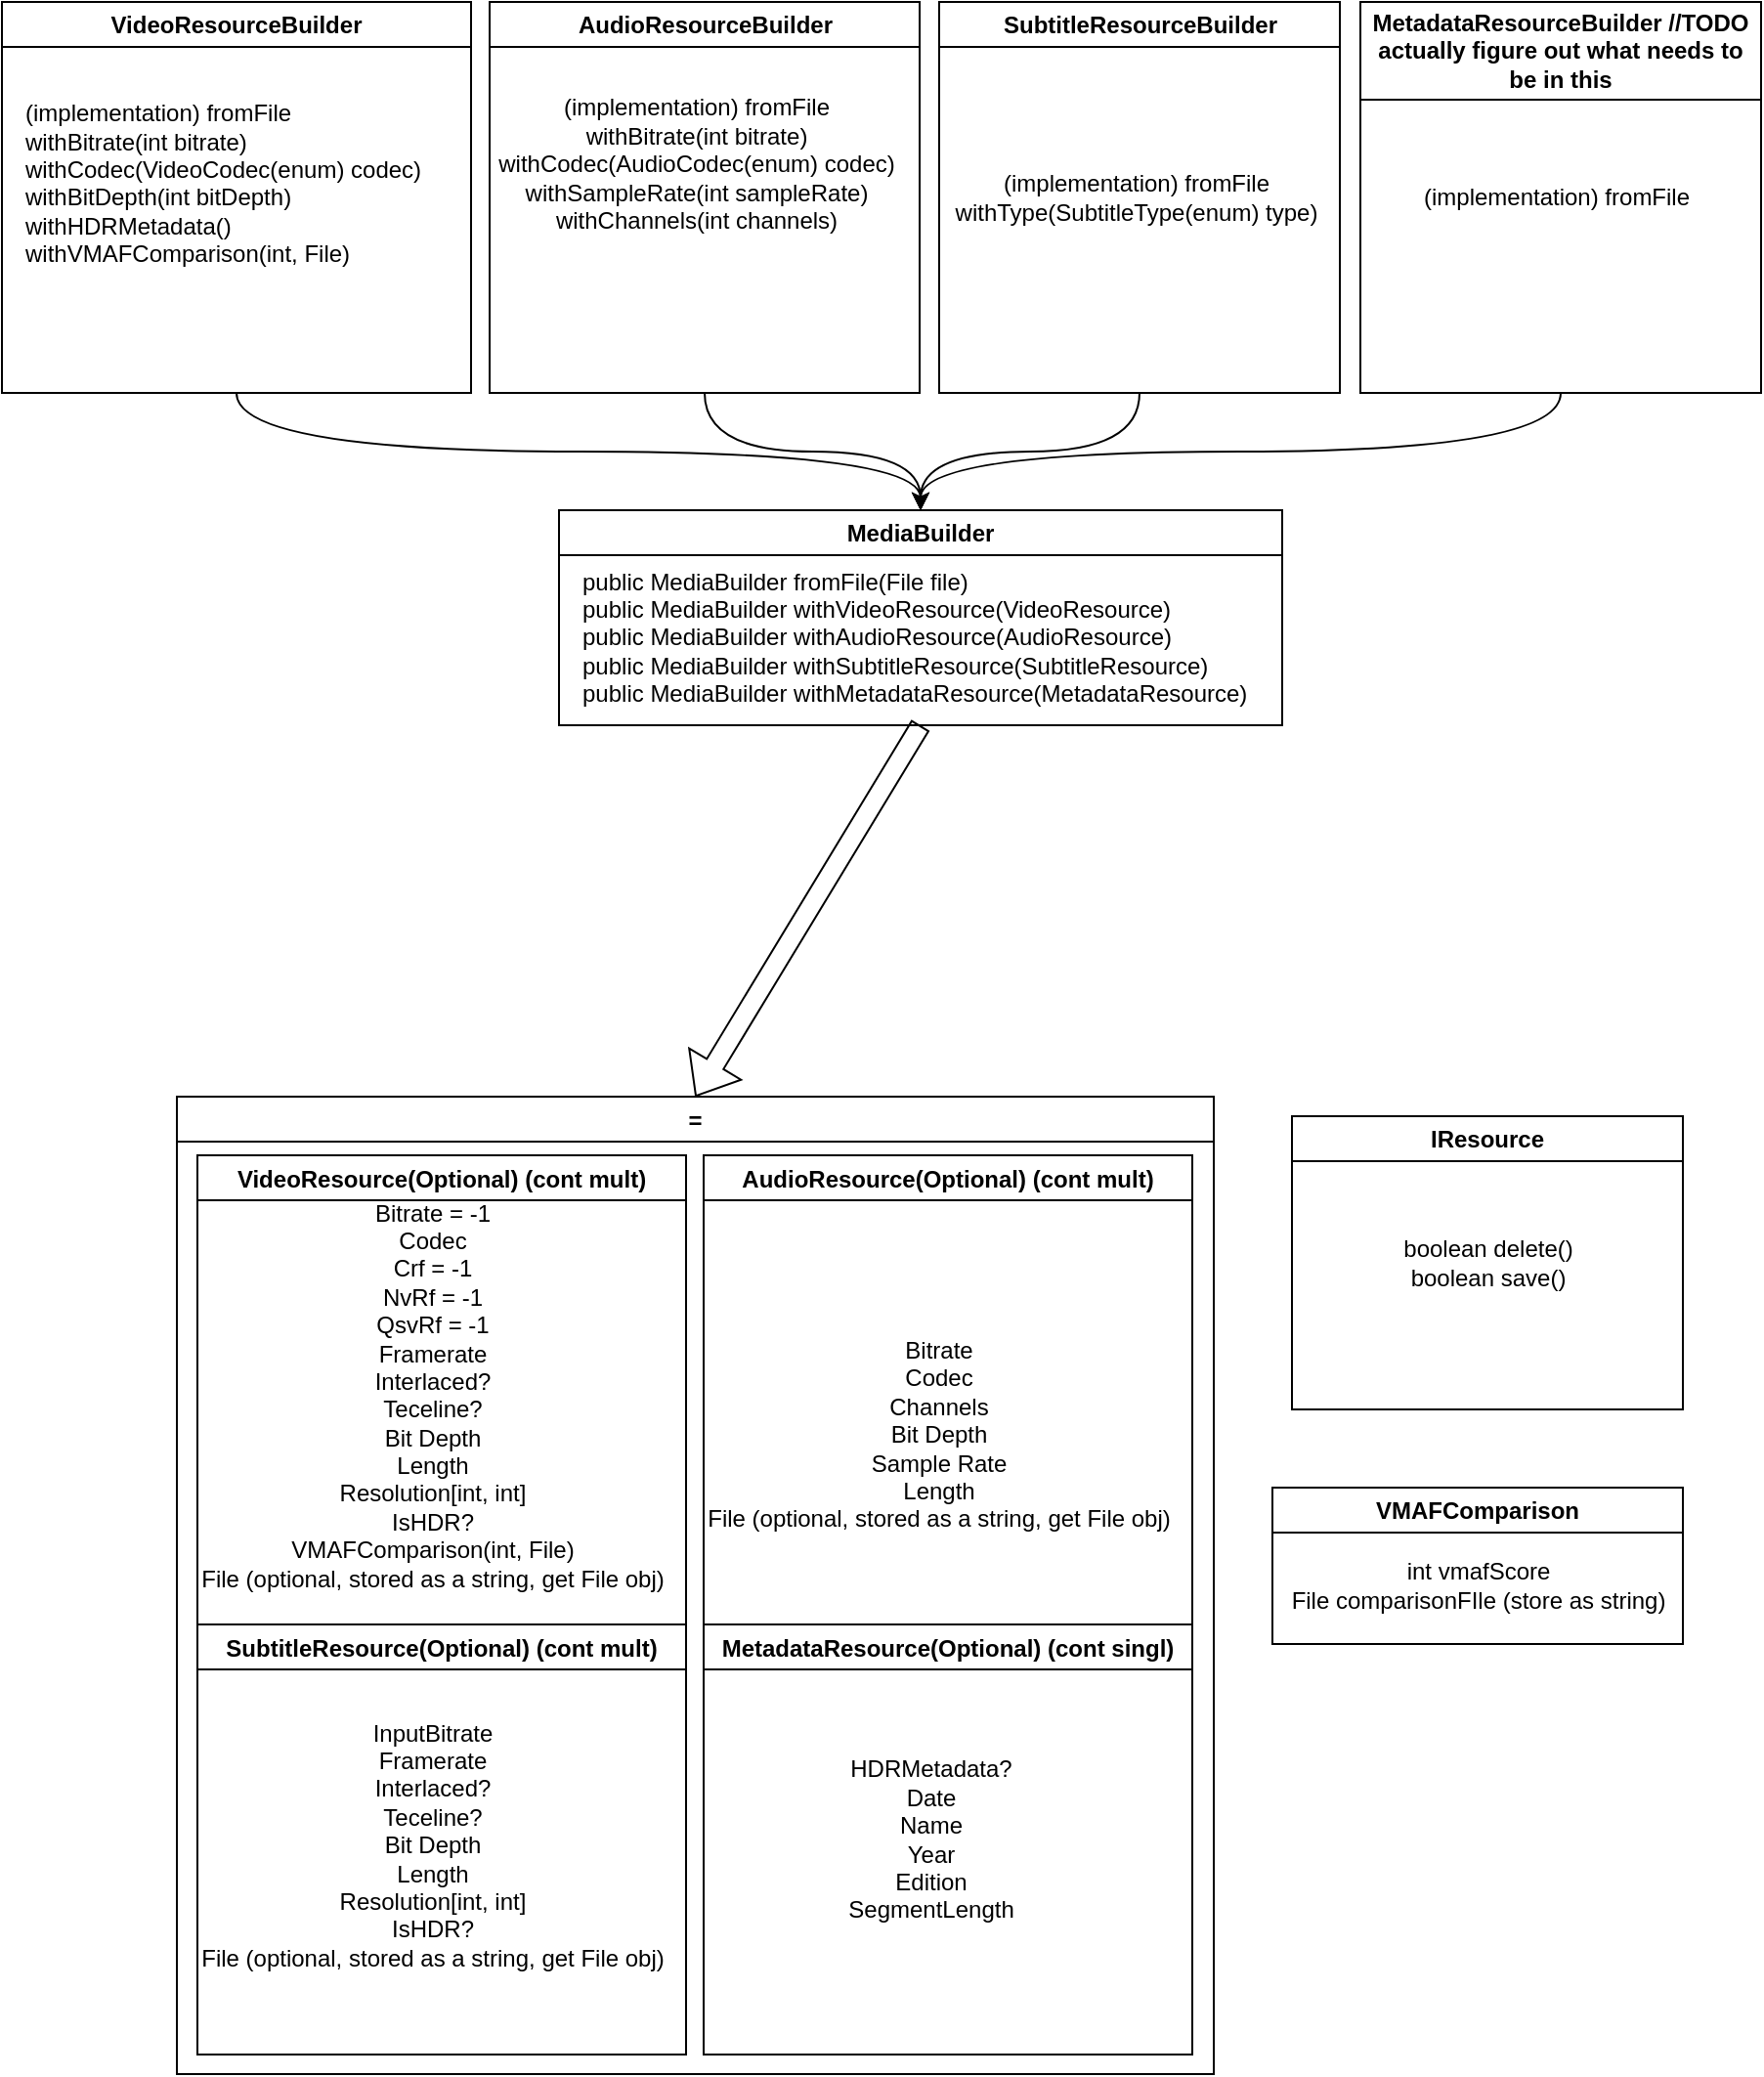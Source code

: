 <mxfile version="21.7.2" type="github">
  <diagram name="Page-1" id="f0DqxVU4n79ps42XZA6x">
    <mxGraphModel dx="2556" dy="1096" grid="1" gridSize="10" guides="1" tooltips="1" connect="1" arrows="1" fold="1" page="1" pageScale="1" pageWidth="850" pageHeight="1100" math="0" shadow="0">
      <root>
        <mxCell id="0" />
        <mxCell id="1" parent="0" />
        <mxCell id="iICr8pPdVY2_rQM_-BbZ-1" value="=" style="swimlane;perimeterSpacing=0;rounded=0;" parent="1" vertex="1">
          <mxGeometry x="39.5" y="560" width="530.5" height="500" as="geometry" />
        </mxCell>
        <mxCell id="iICr8pPdVY2_rQM_-BbZ-6" value="VideoResource(Optional) (cont mult)" style="swimlane;" parent="iICr8pPdVY2_rQM_-BbZ-1" vertex="1">
          <mxGeometry x="10.5" y="30" width="250" height="245" as="geometry" />
        </mxCell>
        <mxCell id="iICr8pPdVY2_rQM_-BbZ-7" value="&lt;div&gt;Bitrate = -1&lt;br&gt;&lt;/div&gt;&lt;div&gt;Codec&lt;/div&gt;&lt;div&gt;Crf = -1&lt;/div&gt;&lt;div&gt;NvRf = -1&lt;/div&gt;&lt;div&gt;QsvRf = -1&lt;br&gt;&lt;/div&gt;&lt;div&gt;Framerate&lt;/div&gt;&lt;div&gt;Interlaced?&lt;/div&gt;&lt;div&gt;Teceline?&lt;/div&gt;&lt;div&gt;Bit Depth&lt;/div&gt;&lt;div&gt;Length&lt;/div&gt;&lt;div&gt;Resolution[int, int]&lt;/div&gt;&lt;div&gt;IsHDR?&lt;/div&gt;&lt;div&gt;VMAFComparison(int, File)&lt;br&gt;&lt;/div&gt;&lt;div&gt;File (optional, stored as a string, get File obj)&lt;br&gt;&lt;/div&gt;&lt;div&gt;&lt;br&gt;&lt;/div&gt;" style="text;html=1;align=center;verticalAlign=middle;resizable=0;points=[];autosize=1;strokeColor=none;fillColor=none;" parent="iICr8pPdVY2_rQM_-BbZ-6" vertex="1">
          <mxGeometry x="-10" y="15" width="260" height="230" as="geometry" />
        </mxCell>
        <mxCell id="iICr8pPdVY2_rQM_-BbZ-9" value="AudioResource(Optional) (cont mult)" style="swimlane;" parent="iICr8pPdVY2_rQM_-BbZ-1" vertex="1">
          <mxGeometry x="269.5" y="30" width="250" height="240" as="geometry" />
        </mxCell>
        <mxCell id="iICr8pPdVY2_rQM_-BbZ-10" value="&lt;div&gt;Bitrate&lt;/div&gt;&lt;div&gt;Codec&lt;br&gt;&lt;/div&gt;&lt;div&gt;Channels&lt;br&gt;&lt;/div&gt;&lt;div&gt;Bit Depth&lt;/div&gt;&lt;div&gt;Sample Rate&lt;br&gt;&lt;/div&gt;&lt;div&gt;Length&lt;/div&gt;&lt;div&gt;File (optional, stored as a string, get File obj)&lt;/div&gt;&lt;div&gt;&lt;br&gt;&lt;/div&gt;" style="text;html=1;align=center;verticalAlign=middle;resizable=0;points=[];autosize=1;strokeColor=none;fillColor=none;" parent="iICr8pPdVY2_rQM_-BbZ-9" vertex="1">
          <mxGeometry x="-10" y="85" width="260" height="130" as="geometry" />
        </mxCell>
        <mxCell id="iICr8pPdVY2_rQM_-BbZ-11" value="SubtitleResource(Optional) (cont mult)" style="swimlane;" parent="iICr8pPdVY2_rQM_-BbZ-1" vertex="1">
          <mxGeometry x="10.5" y="270" width="250" height="220" as="geometry" />
        </mxCell>
        <mxCell id="iICr8pPdVY2_rQM_-BbZ-12" value="&lt;div&gt;InputBitrate&lt;/div&gt;&lt;div&gt;Framerate&lt;/div&gt;&lt;div&gt;Interlaced?&lt;/div&gt;&lt;div&gt;Teceline?&lt;/div&gt;&lt;div&gt;Bit Depth&lt;/div&gt;&lt;div&gt;Length&lt;/div&gt;&lt;div&gt;Resolution[int, int]&lt;/div&gt;&lt;div&gt;IsHDR?&lt;/div&gt;&lt;div&gt;File (optional, stored as a string, get File obj)&lt;/div&gt;&lt;div&gt;&lt;br&gt;&lt;/div&gt;" style="text;html=1;align=center;verticalAlign=middle;resizable=0;points=[];autosize=1;strokeColor=none;fillColor=none;" parent="iICr8pPdVY2_rQM_-BbZ-11" vertex="1">
          <mxGeometry x="-10" y="40" width="260" height="160" as="geometry" />
        </mxCell>
        <mxCell id="SI7whgxdZ4kj7hzidSnB-4" value="MetadataResource(Optional) (cont singl)" style="swimlane;" vertex="1" parent="iICr8pPdVY2_rQM_-BbZ-1">
          <mxGeometry x="269.5" y="270" width="250" height="220" as="geometry" />
        </mxCell>
        <mxCell id="SI7whgxdZ4kj7hzidSnB-5" value="&lt;div&gt;HDRMetadata?&lt;/div&gt;&lt;div&gt;Date&lt;/div&gt;&lt;div&gt;Name&lt;/div&gt;&lt;div&gt;Year&lt;/div&gt;&lt;div&gt;Edition&lt;/div&gt;&lt;div&gt;SegmentLength&lt;br&gt;&lt;/div&gt;" style="text;html=1;align=center;verticalAlign=middle;resizable=0;points=[];autosize=1;strokeColor=none;fillColor=none;" vertex="1" parent="SI7whgxdZ4kj7hzidSnB-4">
          <mxGeometry x="61" y="60" width="110" height="100" as="geometry" />
        </mxCell>
        <mxCell id="qK8T354G06c9aEnAW-Ob-2" value="MediaBuilder" style="swimlane;whiteSpace=wrap;html=1;" parent="1" vertex="1">
          <mxGeometry x="235" y="260" width="370" height="110" as="geometry" />
        </mxCell>
        <mxCell id="qK8T354G06c9aEnAW-Ob-16" value="&lt;div&gt;public MediaBuilder fromFile(File file)&lt;/div&gt;&lt;div&gt;public MediaBuilder withVideoResource(VideoResource)&lt;/div&gt;&lt;div&gt;public MediaBuilder withAudioResource(AudioResource)&lt;/div&gt;&lt;div&gt;public MediaBuilder withSubtitleResource(SubtitleResource)&lt;/div&gt;&lt;div&gt;public MediaBuilder withMetadataResource(MetadataResource)&lt;br&gt;&lt;/div&gt;" style="text;html=1;align=left;verticalAlign=middle;resizable=0;points=[];autosize=1;strokeColor=none;fillColor=none;" parent="qK8T354G06c9aEnAW-Ob-2" vertex="1">
          <mxGeometry x="10" y="20" width="360" height="90" as="geometry" />
        </mxCell>
        <mxCell id="qK8T354G06c9aEnAW-Ob-23" style="edgeStyle=orthogonalEdgeStyle;rounded=0;orthogonalLoop=1;jettySize=auto;html=1;exitX=0.5;exitY=1;exitDx=0;exitDy=0;entryX=0.5;entryY=0;entryDx=0;entryDy=0;curved=1;" parent="1" source="qK8T354G06c9aEnAW-Ob-17" target="qK8T354G06c9aEnAW-Ob-2" edge="1">
          <mxGeometry relative="1" as="geometry" />
        </mxCell>
        <mxCell id="qK8T354G06c9aEnAW-Ob-17" value="VideoResourceBuilder" style="swimlane;whiteSpace=wrap;html=1;" parent="1" vertex="1">
          <mxGeometry x="-50" width="240" height="200" as="geometry" />
        </mxCell>
        <mxCell id="qK8T354G06c9aEnAW-Ob-27" value="&lt;div align=&quot;left&quot;&gt;(implementation) fromFile&lt;/div&gt;&lt;div align=&quot;left&quot;&gt;withBitrate(int bitrate)&lt;/div&gt;&lt;div align=&quot;left&quot;&gt;withCodec(VideoCodec(enum) codec)&lt;/div&gt;&lt;div align=&quot;left&quot;&gt;withBitDepth(int bitDepth)&lt;/div&gt;&lt;div align=&quot;left&quot;&gt;withHDRMetadata()&lt;/div&gt;&lt;div align=&quot;left&quot;&gt;withVMAFComparison(int, File)&lt;br&gt;&lt;/div&gt;&lt;div align=&quot;left&quot;&gt;&lt;br&gt;&lt;/div&gt;" style="text;html=1;align=left;verticalAlign=middle;resizable=0;points=[];autosize=1;strokeColor=none;fillColor=none;" parent="qK8T354G06c9aEnAW-Ob-17" vertex="1">
          <mxGeometry x="10" y="45" width="230" height="110" as="geometry" />
        </mxCell>
        <mxCell id="qK8T354G06c9aEnAW-Ob-21" style="edgeStyle=orthogonalEdgeStyle;rounded=0;orthogonalLoop=1;jettySize=auto;html=1;exitX=0.5;exitY=1;exitDx=0;exitDy=0;entryX=0.5;entryY=0;entryDx=0;entryDy=0;curved=1;" parent="1" source="qK8T354G06c9aEnAW-Ob-18" target="qK8T354G06c9aEnAW-Ob-2" edge="1">
          <mxGeometry relative="1" as="geometry" />
        </mxCell>
        <mxCell id="qK8T354G06c9aEnAW-Ob-18" value="AudioResourceBuilder" style="swimlane;whiteSpace=wrap;html=1;" parent="1" vertex="1">
          <mxGeometry x="199.5" width="220" height="200" as="geometry" />
        </mxCell>
        <mxCell id="qK8T354G06c9aEnAW-Ob-28" value="&lt;div&gt;(implementation) fromFile&lt;/div&gt;&lt;div&gt;withBitrate(int bitrate)&lt;/div&gt;&lt;div&gt;withCodec(AudioCodec(enum) codec)&lt;br&gt;&lt;/div&gt;&lt;div&gt;withSampleRate(int sampleRate)&lt;/div&gt;&lt;div&gt;withChannels(int channels)&lt;/div&gt;&lt;div&gt;&lt;br&gt;&lt;/div&gt;" style="text;html=1;align=center;verticalAlign=middle;resizable=0;points=[];autosize=1;strokeColor=none;fillColor=none;" parent="qK8T354G06c9aEnAW-Ob-18" vertex="1">
          <mxGeometry x="-9.5" y="40" width="230" height="100" as="geometry" />
        </mxCell>
        <mxCell id="qK8T354G06c9aEnAW-Ob-22" style="edgeStyle=orthogonalEdgeStyle;rounded=0;orthogonalLoop=1;jettySize=auto;html=1;exitX=0.5;exitY=1;exitDx=0;exitDy=0;entryX=0.5;entryY=0;entryDx=0;entryDy=0;curved=1;" parent="1" source="qK8T354G06c9aEnAW-Ob-19" target="qK8T354G06c9aEnAW-Ob-2" edge="1">
          <mxGeometry relative="1" as="geometry" />
        </mxCell>
        <mxCell id="qK8T354G06c9aEnAW-Ob-19" value="SubtitleResourceBuilder" style="swimlane;whiteSpace=wrap;html=1;" parent="1" vertex="1">
          <mxGeometry x="429.5" width="205" height="200" as="geometry" />
        </mxCell>
        <mxCell id="qK8T354G06c9aEnAW-Ob-29" value="&lt;div&gt;(implementation) fromFile&lt;/div&gt;&lt;div&gt;withType(SubtitleType(enum) type)&lt;/div&gt;" style="text;html=1;align=center;verticalAlign=middle;resizable=0;points=[];autosize=1;strokeColor=none;fillColor=none;" parent="qK8T354G06c9aEnAW-Ob-19" vertex="1">
          <mxGeometry x="-5" y="80" width="210" height="40" as="geometry" />
        </mxCell>
        <mxCell id="qK8T354G06c9aEnAW-Ob-25" value="" style="shape=flexArrow;endArrow=classic;html=1;rounded=0;exitX=0.5;exitY=1;exitDx=0;exitDy=0;entryX=0.5;entryY=0;entryDx=0;entryDy=0;" parent="1" source="qK8T354G06c9aEnAW-Ob-2" target="iICr8pPdVY2_rQM_-BbZ-1" edge="1">
          <mxGeometry width="50" height="50" relative="1" as="geometry">
            <mxPoint x="450" y="570" as="sourcePoint" />
            <mxPoint x="500" y="520" as="targetPoint" />
          </mxGeometry>
        </mxCell>
        <mxCell id="SI7whgxdZ4kj7hzidSnB-3" style="edgeStyle=orthogonalEdgeStyle;rounded=0;orthogonalLoop=1;jettySize=auto;html=1;exitX=0.5;exitY=1;exitDx=0;exitDy=0;entryX=0.5;entryY=0;entryDx=0;entryDy=0;curved=1;" edge="1" parent="1" source="SI7whgxdZ4kj7hzidSnB-1" target="qK8T354G06c9aEnAW-Ob-2">
          <mxGeometry relative="1" as="geometry" />
        </mxCell>
        <mxCell id="SI7whgxdZ4kj7hzidSnB-1" value="&lt;div&gt;MetadataResourceBuilder //TODO&lt;/div&gt;&lt;div&gt;actually figure out what needs to &lt;br&gt;&lt;/div&gt;&lt;div&gt;be in this&lt;/div&gt;" style="swimlane;whiteSpace=wrap;html=1;startSize=50;" vertex="1" parent="1">
          <mxGeometry x="645" width="205" height="200" as="geometry" />
        </mxCell>
        <mxCell id="SI7whgxdZ4kj7hzidSnB-2" value="&lt;div&gt;(implementation) fromFile&lt;/div&gt;" style="text;html=1;align=center;verticalAlign=middle;resizable=0;points=[];autosize=1;strokeColor=none;fillColor=none;" vertex="1" parent="SI7whgxdZ4kj7hzidSnB-1">
          <mxGeometry x="20" y="85" width="160" height="30" as="geometry" />
        </mxCell>
        <mxCell id="SI7whgxdZ4kj7hzidSnB-6" value="IResource" style="swimlane;whiteSpace=wrap;html=1;" vertex="1" parent="1">
          <mxGeometry x="610" y="570" width="200" height="150" as="geometry" />
        </mxCell>
        <mxCell id="SI7whgxdZ4kj7hzidSnB-7" value="&lt;div&gt;boolean delete()&lt;/div&gt;&lt;div&gt;boolean save()&lt;br&gt;&lt;/div&gt;" style="text;html=1;align=center;verticalAlign=middle;resizable=0;points=[];autosize=1;strokeColor=none;fillColor=none;" vertex="1" parent="SI7whgxdZ4kj7hzidSnB-6">
          <mxGeometry x="45" y="55" width="110" height="40" as="geometry" />
        </mxCell>
        <mxCell id="SI7whgxdZ4kj7hzidSnB-8" value="&lt;div&gt;VMAFComparison&lt;/div&gt;" style="swimlane;whiteSpace=wrap;html=1;" vertex="1" parent="1">
          <mxGeometry x="600" y="760" width="210" height="80" as="geometry" />
        </mxCell>
        <mxCell id="SI7whgxdZ4kj7hzidSnB-11" value="&lt;div&gt;int vmafScore&lt;/div&gt;&lt;div&gt;File comparisonFIle (store as string)&lt;br&gt;&lt;/div&gt;" style="text;html=1;align=center;verticalAlign=middle;resizable=0;points=[];autosize=1;strokeColor=none;fillColor=none;" vertex="1" parent="SI7whgxdZ4kj7hzidSnB-8">
          <mxGeometry y="30" width="210" height="40" as="geometry" />
        </mxCell>
      </root>
    </mxGraphModel>
  </diagram>
</mxfile>
